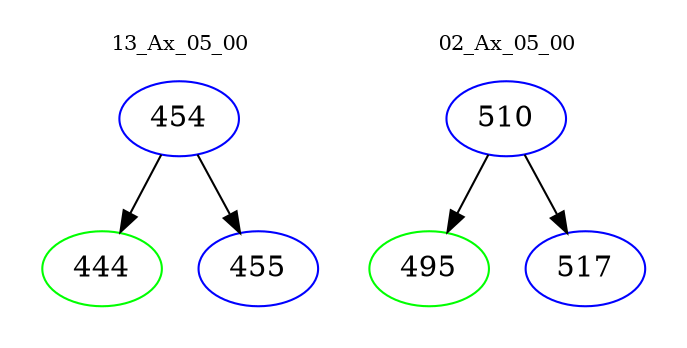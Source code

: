 digraph{
subgraph cluster_0 {
color = white
label = "13_Ax_05_00";
fontsize=10;
T0_454 [label="454", color="blue"]
T0_454 -> T0_444 [color="black"]
T0_444 [label="444", color="green"]
T0_454 -> T0_455 [color="black"]
T0_455 [label="455", color="blue"]
}
subgraph cluster_1 {
color = white
label = "02_Ax_05_00";
fontsize=10;
T1_510 [label="510", color="blue"]
T1_510 -> T1_495 [color="black"]
T1_495 [label="495", color="green"]
T1_510 -> T1_517 [color="black"]
T1_517 [label="517", color="blue"]
}
}
